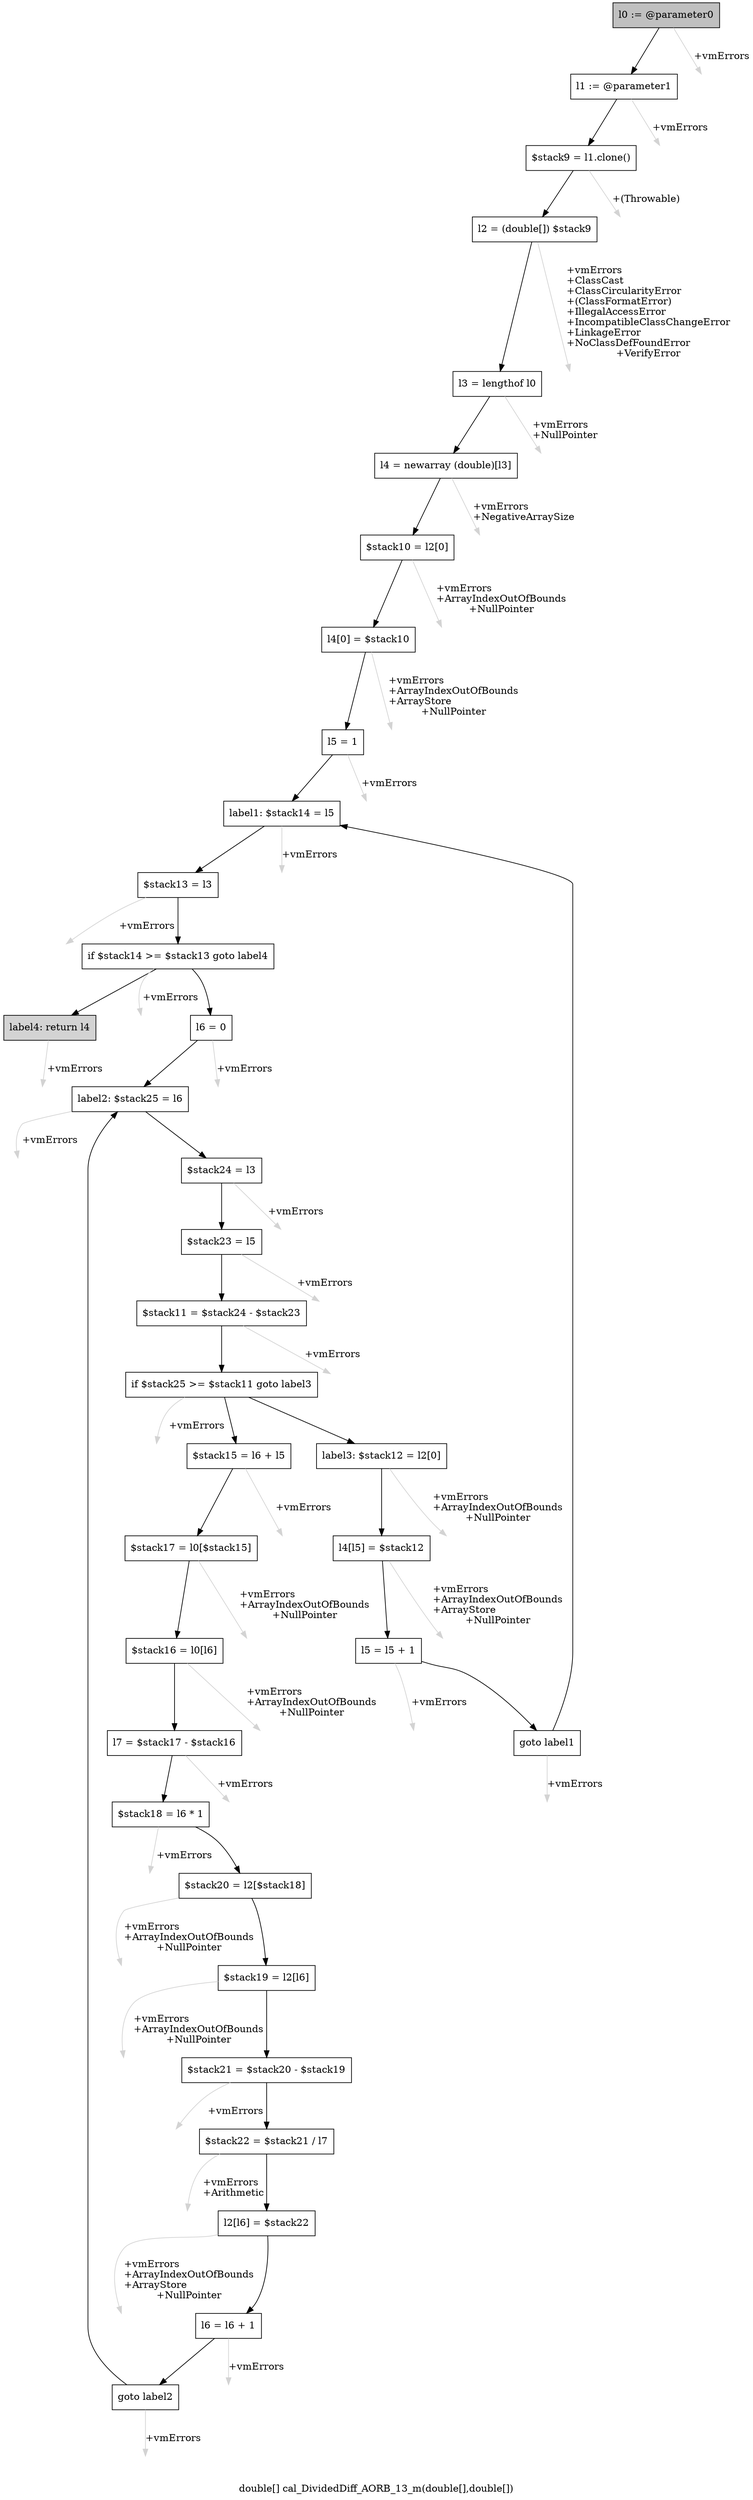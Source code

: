 digraph "double[] cal_DividedDiff_AORB_13_m(double[],double[])" {
    label="double[] cal_DividedDiff_AORB_13_m(double[],double[])";
    node [shape=box];
    "0" [style=filled,fillcolor=gray,label="l0 := @parameter0",];
    "1" [label="l1 := @parameter1",];
    "0"->"1" [color=black,];
    "35" [style=invis,label="Esc",];
    "0"->"35" [color=lightgray,label="\l+vmErrors",];
    "2" [label="$stack9 = l1.clone()",];
    "1"->"2" [color=black,];
    "36" [style=invis,label="Esc",];
    "1"->"36" [color=lightgray,label="\l+vmErrors",];
    "3" [label="l2 = (double[]) $stack9",];
    "2"->"3" [color=black,];
    "37" [style=invis,label="Esc",];
    "2"->"37" [color=lightgray,label="\l+(Throwable)",];
    "4" [label="l3 = lengthof l0",];
    "3"->"4" [color=black,];
    "38" [style=invis,label="Esc",];
    "3"->"38" [color=lightgray,label="\l+vmErrors\l+ClassCast\l+ClassCircularityError\l+(ClassFormatError)\l+IllegalAccessError\l+IncompatibleClassChangeError\l+LinkageError\l+NoClassDefFoundError\l+VerifyError",];
    "5" [label="l4 = newarray (double)[l3]",];
    "4"->"5" [color=black,];
    "39" [style=invis,label="Esc",];
    "4"->"39" [color=lightgray,label="\l+vmErrors\l+NullPointer",];
    "6" [label="$stack10 = l2[0]",];
    "5"->"6" [color=black,];
    "40" [style=invis,label="Esc",];
    "5"->"40" [color=lightgray,label="\l+vmErrors\l+NegativeArraySize",];
    "7" [label="l4[0] = $stack10",];
    "6"->"7" [color=black,];
    "41" [style=invis,label="Esc",];
    "6"->"41" [color=lightgray,label="\l+vmErrors\l+ArrayIndexOutOfBounds\l+NullPointer",];
    "8" [label="l5 = 1",];
    "7"->"8" [color=black,];
    "42" [style=invis,label="Esc",];
    "7"->"42" [color=lightgray,label="\l+vmErrors\l+ArrayIndexOutOfBounds\l+ArrayStore\l+NullPointer",];
    "9" [label="label1: $stack14 = l5",];
    "8"->"9" [color=black,];
    "43" [style=invis,label="Esc",];
    "8"->"43" [color=lightgray,label="\l+vmErrors",];
    "10" [label="$stack13 = l3",];
    "9"->"10" [color=black,];
    "44" [style=invis,label="Esc",];
    "9"->"44" [color=lightgray,label="\l+vmErrors",];
    "11" [label="if $stack14 >= $stack13 goto label4",];
    "10"->"11" [color=black,];
    "45" [style=invis,label="Esc",];
    "10"->"45" [color=lightgray,label="\l+vmErrors",];
    "12" [label="l6 = 0",];
    "11"->"12" [color=black,];
    "34" [style=filled,fillcolor=lightgray,label="label4: return l4",];
    "11"->"34" [color=black,];
    "46" [style=invis,label="Esc",];
    "11"->"46" [color=lightgray,label="\l+vmErrors",];
    "13" [label="label2: $stack25 = l6",];
    "12"->"13" [color=black,];
    "47" [style=invis,label="Esc",];
    "12"->"47" [color=lightgray,label="\l+vmErrors",];
    "14" [label="$stack24 = l3",];
    "13"->"14" [color=black,];
    "48" [style=invis,label="Esc",];
    "13"->"48" [color=lightgray,label="\l+vmErrors",];
    "15" [label="$stack23 = l5",];
    "14"->"15" [color=black,];
    "49" [style=invis,label="Esc",];
    "14"->"49" [color=lightgray,label="\l+vmErrors",];
    "16" [label="$stack11 = $stack24 - $stack23",];
    "15"->"16" [color=black,];
    "50" [style=invis,label="Esc",];
    "15"->"50" [color=lightgray,label="\l+vmErrors",];
    "17" [label="if $stack25 >= $stack11 goto label3",];
    "16"->"17" [color=black,];
    "51" [style=invis,label="Esc",];
    "16"->"51" [color=lightgray,label="\l+vmErrors",];
    "18" [label="$stack15 = l6 + l5",];
    "17"->"18" [color=black,];
    "30" [label="label3: $stack12 = l2[0]",];
    "17"->"30" [color=black,];
    "52" [style=invis,label="Esc",];
    "17"->"52" [color=lightgray,label="\l+vmErrors",];
    "19" [label="$stack17 = l0[$stack15]",];
    "18"->"19" [color=black,];
    "53" [style=invis,label="Esc",];
    "18"->"53" [color=lightgray,label="\l+vmErrors",];
    "20" [label="$stack16 = l0[l6]",];
    "19"->"20" [color=black,];
    "54" [style=invis,label="Esc",];
    "19"->"54" [color=lightgray,label="\l+vmErrors\l+ArrayIndexOutOfBounds\l+NullPointer",];
    "21" [label="l7 = $stack17 - $stack16",];
    "20"->"21" [color=black,];
    "55" [style=invis,label="Esc",];
    "20"->"55" [color=lightgray,label="\l+vmErrors\l+ArrayIndexOutOfBounds\l+NullPointer",];
    "22" [label="$stack18 = l6 * 1",];
    "21"->"22" [color=black,];
    "56" [style=invis,label="Esc",];
    "21"->"56" [color=lightgray,label="\l+vmErrors",];
    "23" [label="$stack20 = l2[$stack18]",];
    "22"->"23" [color=black,];
    "57" [style=invis,label="Esc",];
    "22"->"57" [color=lightgray,label="\l+vmErrors",];
    "24" [label="$stack19 = l2[l6]",];
    "23"->"24" [color=black,];
    "58" [style=invis,label="Esc",];
    "23"->"58" [color=lightgray,label="\l+vmErrors\l+ArrayIndexOutOfBounds\l+NullPointer",];
    "25" [label="$stack21 = $stack20 - $stack19",];
    "24"->"25" [color=black,];
    "59" [style=invis,label="Esc",];
    "24"->"59" [color=lightgray,label="\l+vmErrors\l+ArrayIndexOutOfBounds\l+NullPointer",];
    "26" [label="$stack22 = $stack21 / l7",];
    "25"->"26" [color=black,];
    "60" [style=invis,label="Esc",];
    "25"->"60" [color=lightgray,label="\l+vmErrors",];
    "27" [label="l2[l6] = $stack22",];
    "26"->"27" [color=black,];
    "61" [style=invis,label="Esc",];
    "26"->"61" [color=lightgray,label="\l+vmErrors\l+Arithmetic",];
    "28" [label="l6 = l6 + 1",];
    "27"->"28" [color=black,];
    "62" [style=invis,label="Esc",];
    "27"->"62" [color=lightgray,label="\l+vmErrors\l+ArrayIndexOutOfBounds\l+ArrayStore\l+NullPointer",];
    "29" [label="goto label2",];
    "28"->"29" [color=black,];
    "63" [style=invis,label="Esc",];
    "28"->"63" [color=lightgray,label="\l+vmErrors",];
    "29"->"13" [color=black,];
    "64" [style=invis,label="Esc",];
    "29"->"64" [color=lightgray,label="\l+vmErrors",];
    "31" [label="l4[l5] = $stack12",];
    "30"->"31" [color=black,];
    "65" [style=invis,label="Esc",];
    "30"->"65" [color=lightgray,label="\l+vmErrors\l+ArrayIndexOutOfBounds\l+NullPointer",];
    "32" [label="l5 = l5 + 1",];
    "31"->"32" [color=black,];
    "66" [style=invis,label="Esc",];
    "31"->"66" [color=lightgray,label="\l+vmErrors\l+ArrayIndexOutOfBounds\l+ArrayStore\l+NullPointer",];
    "33" [label="goto label1",];
    "32"->"33" [color=black,];
    "67" [style=invis,label="Esc",];
    "32"->"67" [color=lightgray,label="\l+vmErrors",];
    "33"->"9" [color=black,];
    "68" [style=invis,label="Esc",];
    "33"->"68" [color=lightgray,label="\l+vmErrors",];
    "69" [style=invis,label="Esc",];
    "34"->"69" [color=lightgray,label="\l+vmErrors",];
}
